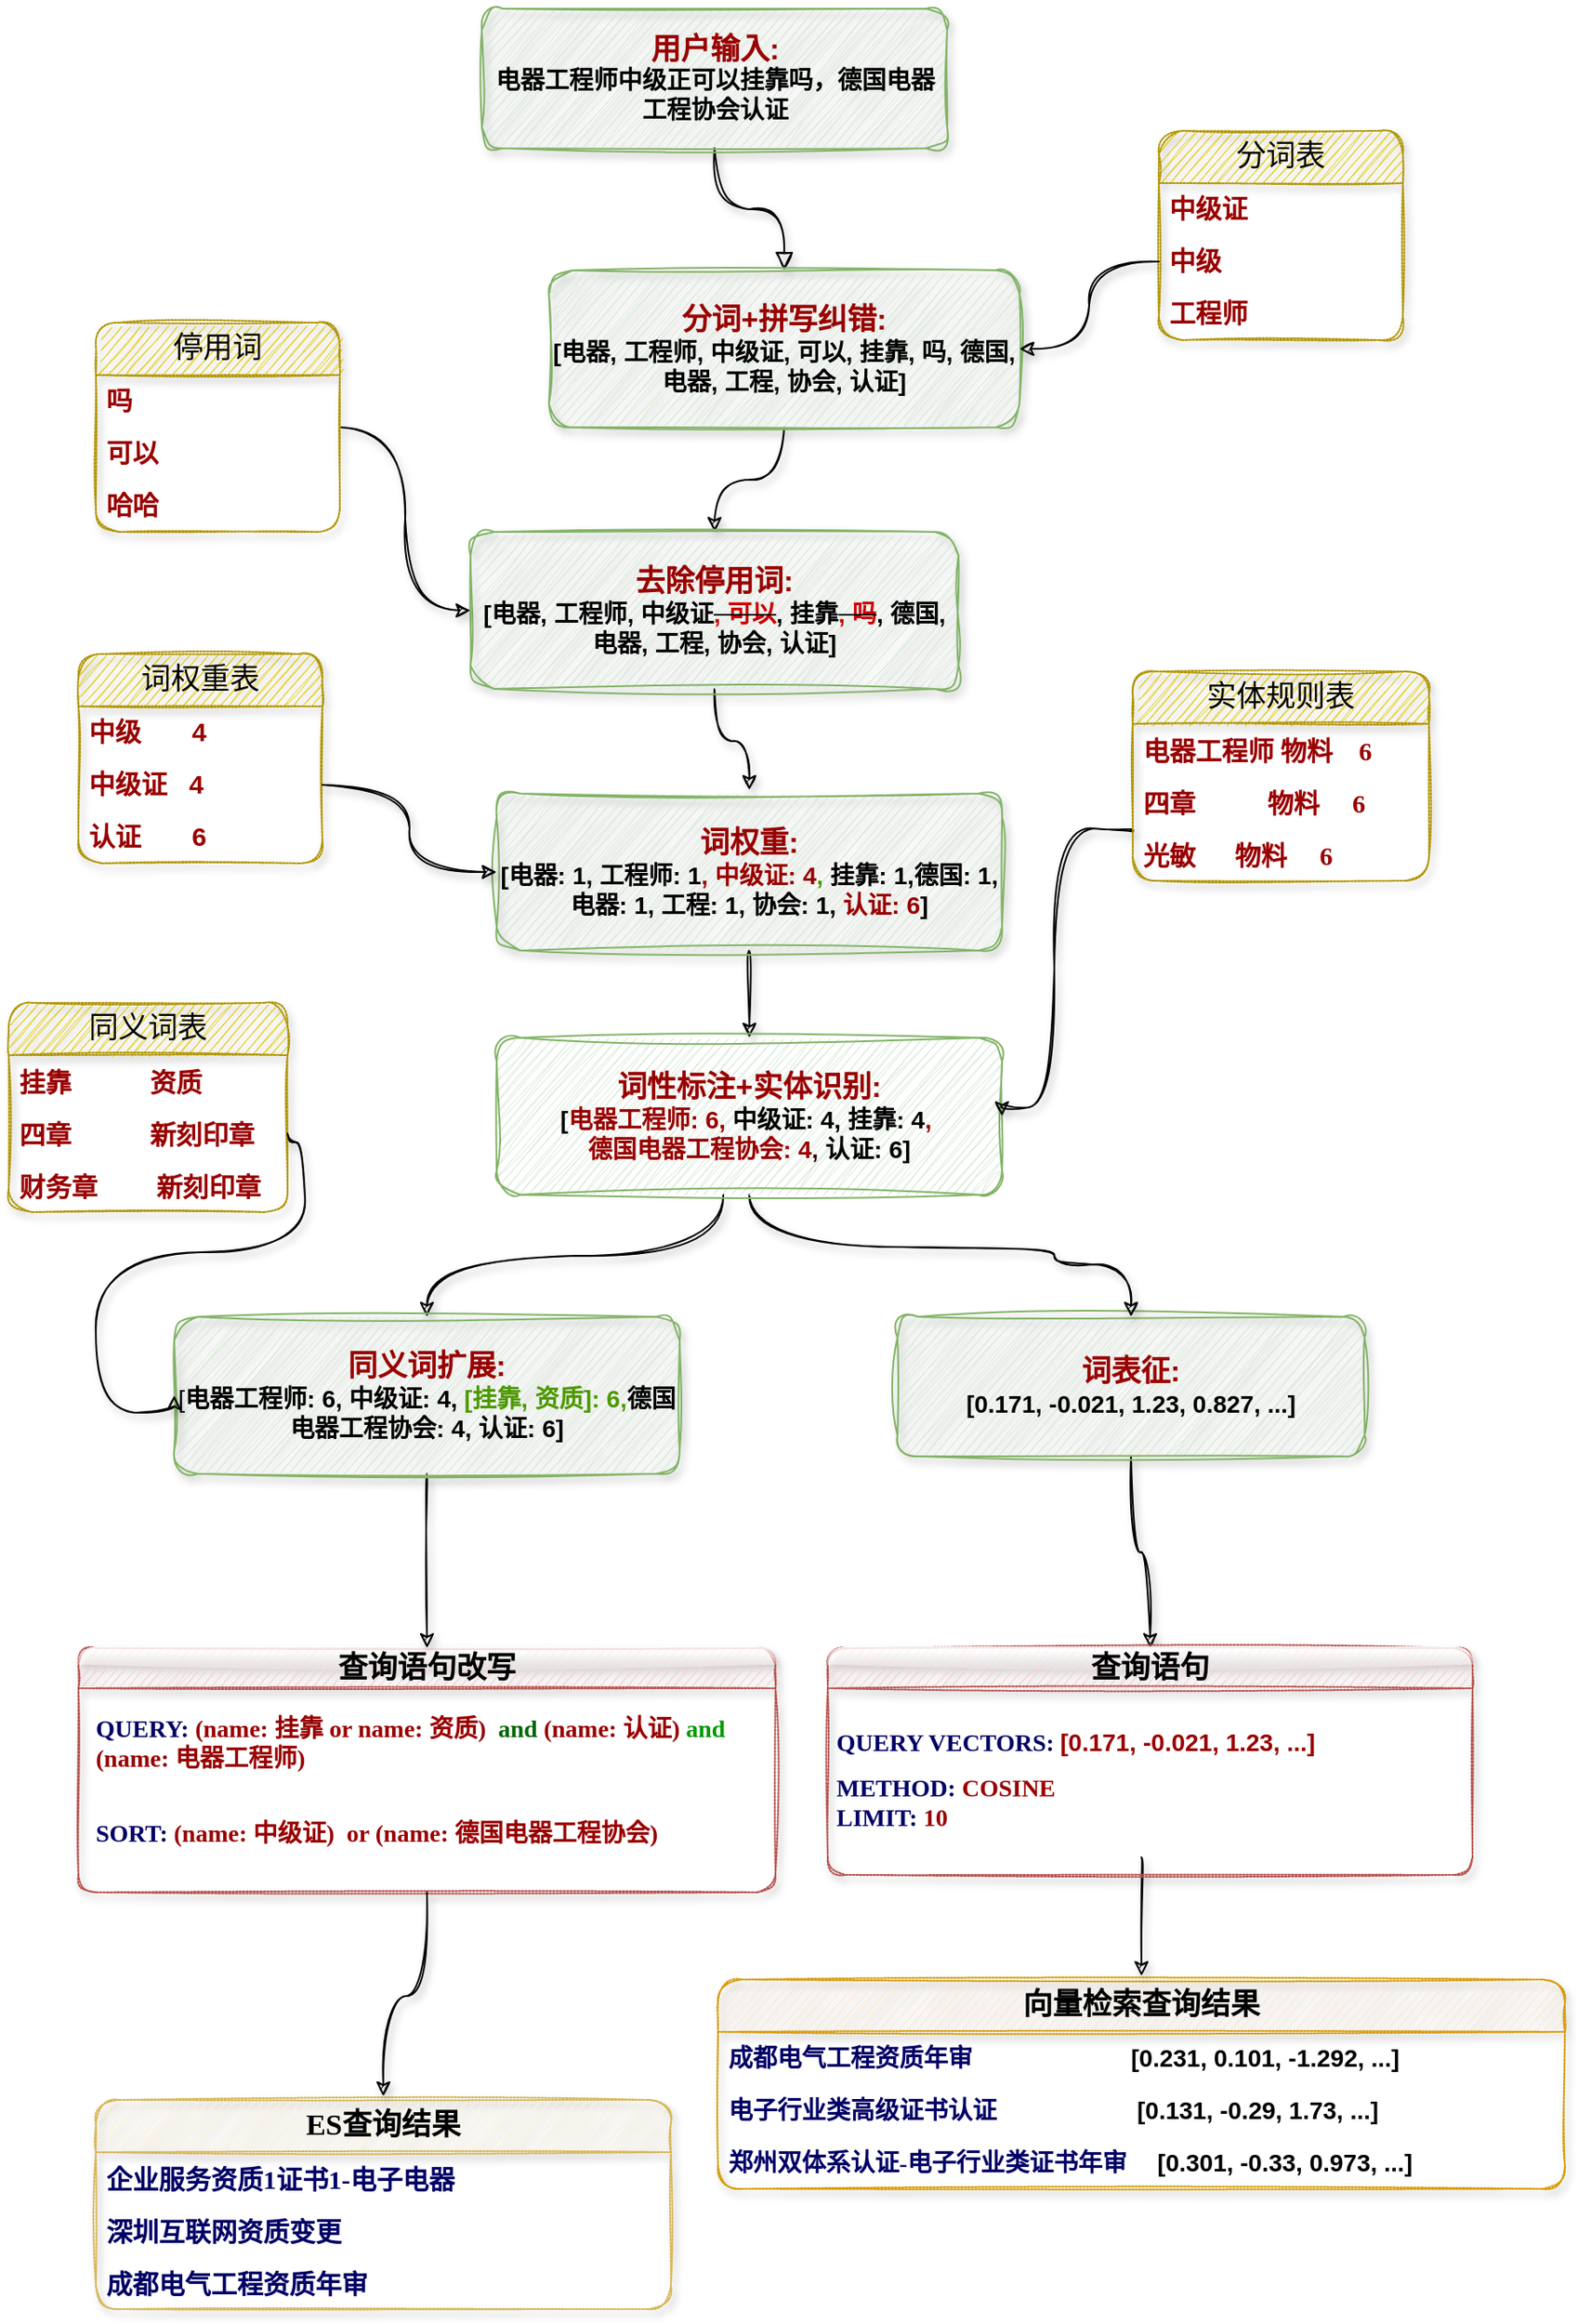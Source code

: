 <mxfile version="20.8.19" type="github">
  <diagram id="C5RBs43oDa-KdzZeNtuy" name="Page-1">
    <mxGraphModel dx="2261" dy="1933" grid="1" gridSize="10" guides="1" tooltips="1" connect="1" arrows="1" fold="1" page="1" pageScale="1" pageWidth="827" pageHeight="1169" math="0" shadow="0">
      <root>
        <mxCell id="WIyWlLk6GJQsqaUBKTNV-0" />
        <mxCell id="WIyWlLk6GJQsqaUBKTNV-1" parent="WIyWlLk6GJQsqaUBKTNV-0" />
        <mxCell id="WIyWlLk6GJQsqaUBKTNV-2" value="" style="rounded=0;html=1;jettySize=auto;orthogonalLoop=1;fontSize=11;endArrow=block;endFill=0;endSize=8;strokeWidth=1;shadow=1;labelBackgroundColor=none;edgeStyle=orthogonalEdgeStyle;sketch=1;curveFitting=1;jiggle=2;curved=1;" parent="WIyWlLk6GJQsqaUBKTNV-1" source="WIyWlLk6GJQsqaUBKTNV-3" target="WIyWlLk6GJQsqaUBKTNV-7" edge="1">
          <mxGeometry relative="1" as="geometry">
            <mxPoint x="255" y="170" as="targetPoint" />
          </mxGeometry>
        </mxCell>
        <mxCell id="WIyWlLk6GJQsqaUBKTNV-3" value="&lt;b style=&quot;font-size: 17px;&quot;&gt;&lt;font style=&quot;font-size: 17px;&quot; color=&quot;#990000&quot;&gt;用户输入:&lt;/font&gt;&lt;br&gt;&lt;/b&gt;&lt;font size=&quot;1&quot; face=&quot;Tahoma&quot;&gt;&lt;b style=&quot;font-size: 14px;&quot;&gt;电器工程师中级正可以挂靠吗，德国电器工程协会认证&lt;/b&gt;&lt;/font&gt;" style="rounded=1;whiteSpace=wrap;html=1;fontSize=12;glass=0;strokeWidth=1;shadow=1;sketch=1;curveFitting=1;jiggle=2;fillColor=#d5e8d4;strokeColor=#82b366;" parent="WIyWlLk6GJQsqaUBKTNV-1" vertex="1">
          <mxGeometry x="161.5" y="-30" width="267" height="80" as="geometry" />
        </mxCell>
        <mxCell id="9ntHC3iBTA-ZRn23DrVT-5" style="edgeStyle=orthogonalEdgeStyle;rounded=0;sketch=1;orthogonalLoop=1;jettySize=auto;html=1;exitX=0.5;exitY=1;exitDx=0;exitDy=0;shadow=1;fontSize=17;fontColor=#990000;curved=1;" edge="1" parent="WIyWlLk6GJQsqaUBKTNV-1" source="WIyWlLk6GJQsqaUBKTNV-7" target="9ntHC3iBTA-ZRn23DrVT-2">
          <mxGeometry relative="1" as="geometry" />
        </mxCell>
        <mxCell id="WIyWlLk6GJQsqaUBKTNV-7" value="&lt;b style=&quot;border-color: var(--border-color); font-size: 17px;&quot;&gt;&lt;font style=&quot;border-color: var(--border-color);&quot; color=&quot;#990000&quot;&gt;分词+拼写纠错:&lt;/font&gt;&lt;br style=&quot;border-color: var(--border-color);&quot;&gt;&lt;/b&gt;&lt;b&gt;&lt;font style=&quot;font-size: 14px;&quot;&gt;[电器, 工程师, 中级证, 可以, 挂靠, 吗, 德国, 电器, 工程, 协会, 认证]&lt;/font&gt;&lt;/b&gt;" style="rounded=1;whiteSpace=wrap;html=1;fontSize=12;glass=0;strokeWidth=1;shadow=1;sketch=1;curveFitting=1;jiggle=2;fillColor=#d5e8d4;strokeColor=#82b366;" parent="WIyWlLk6GJQsqaUBKTNV-1" vertex="1">
          <mxGeometry x="200" y="120" width="270" height="90" as="geometry" />
        </mxCell>
        <mxCell id="9ntHC3iBTA-ZRn23DrVT-17" style="edgeStyle=orthogonalEdgeStyle;rounded=0;sketch=1;orthogonalLoop=1;jettySize=auto;html=1;exitX=0.5;exitY=1;exitDx=0;exitDy=0;shadow=1;fontFamily=Tahoma;fontSize=17;fontColor=#990000;targetPerimeterSpacing=2;curved=1;" edge="1" parent="WIyWlLk6GJQsqaUBKTNV-1" source="9ntHC3iBTA-ZRn23DrVT-2" target="9ntHC3iBTA-ZRn23DrVT-4">
          <mxGeometry relative="1" as="geometry" />
        </mxCell>
        <mxCell id="9ntHC3iBTA-ZRn23DrVT-2" value="&lt;b style=&quot;border-color: var(--border-color); font-size: 17px;&quot;&gt;&lt;font style=&quot;border-color: var(--border-color);&quot; color=&quot;#990000&quot;&gt;去除停用词:&lt;br&gt;&lt;/font&gt;&lt;/b&gt;&lt;b style=&quot;font-size: 14px;&quot;&gt;[电器, 工程师, 中级证&lt;strike&gt;&lt;font style=&quot;font-size: 14px;&quot; color=&quot;#cc0000&quot;&gt;, 可以&lt;/font&gt;&lt;/strike&gt;, 挂靠&lt;strike&gt;&lt;font style=&quot;font-size: 14px;&quot; color=&quot;#cc0000&quot;&gt;, 吗&lt;/font&gt;&lt;/strike&gt;, 德国, 电器, 工程, 协会, 认证]&lt;/b&gt;" style="rounded=1;whiteSpace=wrap;html=1;fontSize=12;glass=0;strokeWidth=1;shadow=1;sketch=1;curveFitting=1;jiggle=2;fillColor=#d5e8d4;strokeColor=#82b366;" vertex="1" parent="WIyWlLk6GJQsqaUBKTNV-1">
          <mxGeometry x="155" y="270" width="280" height="90" as="geometry" />
        </mxCell>
        <mxCell id="9ntHC3iBTA-ZRn23DrVT-57" style="edgeStyle=orthogonalEdgeStyle;curved=1;rounded=0;sketch=1;orthogonalLoop=1;jettySize=auto;html=1;exitX=0.5;exitY=1;exitDx=0;exitDy=0;entryX=0.5;entryY=0;entryDx=0;entryDy=0;shadow=1;fontFamily=Tahoma;fontSize=12;fontColor=#000066;targetPerimeterSpacing=2;" edge="1" parent="WIyWlLk6GJQsqaUBKTNV-1" source="9ntHC3iBTA-ZRn23DrVT-3" target="9ntHC3iBTA-ZRn23DrVT-60">
          <mxGeometry relative="1" as="geometry">
            <mxPoint x="520" y="935" as="targetPoint" />
          </mxGeometry>
        </mxCell>
        <mxCell id="9ntHC3iBTA-ZRn23DrVT-3" value="&lt;b style=&quot;border-color: var(--border-color); font-size: 17px;&quot;&gt;&lt;font style=&quot;border-color: var(--border-color);&quot; color=&quot;#990000&quot;&gt;词表征:&lt;/font&gt;&lt;br style=&quot;border-color: var(--border-color);&quot;&gt;&lt;/b&gt;&lt;b&gt;&lt;font style=&quot;font-size: 14px;&quot;&gt;[0.171, -0.021, 1.23, 0.827, ...]&lt;/font&gt;&lt;/b&gt;" style="rounded=1;whiteSpace=wrap;html=1;fontSize=12;glass=0;strokeWidth=1;shadow=1;sketch=1;curveFitting=1;jiggle=2;fillColor=#d5e8d4;strokeColor=#82b366;" vertex="1" parent="WIyWlLk6GJQsqaUBKTNV-1">
          <mxGeometry x="400" y="720" width="268" height="80" as="geometry" />
        </mxCell>
        <mxCell id="9ntHC3iBTA-ZRn23DrVT-18" style="edgeStyle=orthogonalEdgeStyle;curved=1;rounded=0;sketch=1;orthogonalLoop=1;jettySize=auto;html=1;entryX=0.5;entryY=0;entryDx=0;entryDy=0;shadow=1;fontFamily=Tahoma;fontSize=17;fontColor=#990000;targetPerimeterSpacing=2;" edge="1" parent="WIyWlLk6GJQsqaUBKTNV-1" source="9ntHC3iBTA-ZRn23DrVT-4" target="9ntHC3iBTA-ZRn23DrVT-6">
          <mxGeometry relative="1" as="geometry" />
        </mxCell>
        <mxCell id="9ntHC3iBTA-ZRn23DrVT-4" value="&lt;b style=&quot;border-color: var(--border-color); font-size: 17px;&quot;&gt;&lt;font style=&quot;border-color: var(--border-color);&quot; color=&quot;#990000&quot;&gt;词权重:&lt;/font&gt;&lt;br style=&quot;border-color: var(--border-color);&quot;&gt;&lt;/b&gt;&lt;font style=&quot;font-size: 14px;&quot;&gt;&lt;b&gt;[电器: 1, 工程师: 1&lt;font style=&quot;font-size: 14px;&quot; color=&quot;#990000&quot;&gt;, 中级证: 4&lt;/font&gt;&lt;font style=&quot;font-size: 14px;&quot; color=&quot;#4d9900&quot;&gt;, &lt;/font&gt;挂靠: 1,德国: 1, 电器: 1, 工程: 1, 协会: 1, &lt;font style=&quot;font-size: 14px;&quot; color=&quot;#990000&quot;&gt;认证: 6&lt;/font&gt;]&lt;/b&gt;&lt;/font&gt;" style="rounded=1;whiteSpace=wrap;html=1;fontSize=12;glass=0;strokeWidth=1;shadow=1;sketch=1;curveFitting=1;jiggle=2;fillColor=#d5e8d4;strokeColor=#82b366;" vertex="1" parent="WIyWlLk6GJQsqaUBKTNV-1">
          <mxGeometry x="170" y="420" width="290" height="90" as="geometry" />
        </mxCell>
        <mxCell id="9ntHC3iBTA-ZRn23DrVT-22" style="edgeStyle=orthogonalEdgeStyle;curved=1;rounded=0;sketch=1;orthogonalLoop=1;jettySize=auto;html=1;entryX=0.5;entryY=0;entryDx=0;entryDy=0;shadow=1;fontFamily=Tahoma;fontSize=17;fontColor=#990000;targetPerimeterSpacing=2;" edge="1" parent="WIyWlLk6GJQsqaUBKTNV-1" source="9ntHC3iBTA-ZRn23DrVT-6" target="9ntHC3iBTA-ZRn23DrVT-21">
          <mxGeometry relative="1" as="geometry">
            <Array as="points">
              <mxPoint x="300" y="685" />
              <mxPoint x="130" y="685" />
            </Array>
          </mxGeometry>
        </mxCell>
        <mxCell id="9ntHC3iBTA-ZRn23DrVT-37" style="edgeStyle=orthogonalEdgeStyle;curved=1;rounded=0;sketch=1;orthogonalLoop=1;jettySize=auto;html=1;exitX=0.5;exitY=1;exitDx=0;exitDy=0;entryX=0.5;entryY=0;entryDx=0;entryDy=0;shadow=1;fontFamily=Tahoma;fontSize=12;fontColor=#000066;targetPerimeterSpacing=2;" edge="1" parent="WIyWlLk6GJQsqaUBKTNV-1" source="9ntHC3iBTA-ZRn23DrVT-6" target="9ntHC3iBTA-ZRn23DrVT-3">
          <mxGeometry relative="1" as="geometry">
            <Array as="points">
              <mxPoint x="315" y="680" />
              <mxPoint x="490" y="680" />
              <mxPoint x="490" y="690" />
              <mxPoint x="534" y="690" />
            </Array>
          </mxGeometry>
        </mxCell>
        <mxCell id="9ntHC3iBTA-ZRn23DrVT-6" value="&lt;b style=&quot;border-color: var(--border-color); font-size: 17px;&quot;&gt;&lt;font style=&quot;border-color: var(--border-color);&quot; color=&quot;#990000&quot;&gt;词性标注+实体识别:&lt;/font&gt;&lt;br style=&quot;border-color: var(--border-color);&quot;&gt;&lt;/b&gt;&lt;b style=&quot;font-size: 14px;&quot;&gt;[&lt;font color=&quot;#990000&quot; style=&quot;font-size: 14px;&quot;&gt;电器工程师: 6,&lt;/font&gt;&lt;font style=&quot;font-size: 14px;&quot; color=&quot;#009900&quot;&gt; &lt;/font&gt;中级证: 4, 挂靠: 4&lt;font color=&quot;#990000&quot;&gt;,&amp;nbsp;&lt;br&gt;&lt;font style=&quot;font-size: 14px;&quot;&gt;德国电器工程协会: 4&lt;/font&gt;&lt;/font&gt;&lt;font color=&quot;#330000&quot; style=&quot;font-size: 14px;&quot;&gt;, &lt;/font&gt;认证: 6]&lt;/b&gt;" style="rounded=1;whiteSpace=wrap;html=1;fontSize=12;glass=0;strokeWidth=1;shadow=0;sketch=1;curveFitting=1;jiggle=2;fillColor=#d5e8d4;strokeColor=#82b366;" vertex="1" parent="WIyWlLk6GJQsqaUBKTNV-1">
          <mxGeometry x="170" y="560" width="290" height="90" as="geometry" />
        </mxCell>
        <mxCell id="9ntHC3iBTA-ZRn23DrVT-7" value="词权重表" style="swimlane;fontStyle=0;childLayout=stackLayout;horizontal=1;startSize=30;horizontalStack=0;resizeParent=1;resizeParentMax=0;resizeLast=0;collapsible=1;marginBottom=0;whiteSpace=wrap;html=1;rounded=1;shadow=1;sketch=1;fontSize=17;fontColor=#000000;dashed=1;dashPattern=1 1;fillColor=#e3c800;strokeColor=#B09500;" vertex="1" parent="WIyWlLk6GJQsqaUBKTNV-1">
          <mxGeometry x="-70" y="340" width="140" height="120" as="geometry" />
        </mxCell>
        <mxCell id="9ntHC3iBTA-ZRn23DrVT-9" value="&lt;b&gt;&lt;font style=&quot;font-size: 15px;&quot;&gt;中级&amp;nbsp; &amp;nbsp; &amp;nbsp; &amp;nbsp;4&lt;/font&gt;&lt;/b&gt;" style="text;strokeColor=none;fillColor=none;align=left;verticalAlign=middle;spacingLeft=4;spacingRight=4;overflow=hidden;points=[[0,0.5],[1,0.5]];portConstraint=eastwest;rotatable=0;whiteSpace=wrap;html=1;fontSize=17;fontColor=#990000;" vertex="1" parent="9ntHC3iBTA-ZRn23DrVT-7">
          <mxGeometry y="30" width="140" height="30" as="geometry" />
        </mxCell>
        <mxCell id="9ntHC3iBTA-ZRn23DrVT-10" value="&lt;b&gt;&lt;font style=&quot;font-size: 15px;&quot;&gt;中级证&amp;nbsp; &amp;nbsp;4&lt;/font&gt;&lt;/b&gt;" style="text;strokeColor=none;fillColor=none;align=left;verticalAlign=middle;spacingLeft=4;spacingRight=4;overflow=hidden;points=[[0,0.5],[1,0.5]];portConstraint=eastwest;rotatable=0;whiteSpace=wrap;html=1;fontSize=17;fontColor=#990000;" vertex="1" parent="9ntHC3iBTA-ZRn23DrVT-7">
          <mxGeometry y="60" width="140" height="30" as="geometry" />
        </mxCell>
        <mxCell id="9ntHC3iBTA-ZRn23DrVT-8" value="&lt;b&gt;&lt;font style=&quot;font-size: 15px;&quot;&gt;认证&amp;nbsp; &amp;nbsp; &amp;nbsp; &amp;nbsp;6&lt;/font&gt;&lt;/b&gt;" style="text;strokeColor=none;fillColor=none;align=left;verticalAlign=middle;spacingLeft=4;spacingRight=4;overflow=hidden;points=[[0,0.5],[1,0.5]];portConstraint=eastwest;rotatable=0;whiteSpace=wrap;html=1;fontSize=17;fontColor=#990000;" vertex="1" parent="9ntHC3iBTA-ZRn23DrVT-7">
          <mxGeometry y="90" width="140" height="30" as="geometry" />
        </mxCell>
        <mxCell id="9ntHC3iBTA-ZRn23DrVT-16" style="edgeStyle=orthogonalEdgeStyle;rounded=0;sketch=1;orthogonalLoop=1;jettySize=auto;html=1;entryX=0;entryY=0.5;entryDx=0;entryDy=0;shadow=1;fontFamily=Tahoma;fontSize=17;fontColor=#990000;targetPerimeterSpacing=2;elbow=vertical;curved=1;" edge="1" parent="WIyWlLk6GJQsqaUBKTNV-1" source="9ntHC3iBTA-ZRn23DrVT-12" target="9ntHC3iBTA-ZRn23DrVT-2">
          <mxGeometry relative="1" as="geometry" />
        </mxCell>
        <mxCell id="9ntHC3iBTA-ZRn23DrVT-12" value="停用词" style="swimlane;fontStyle=0;childLayout=stackLayout;horizontal=1;startSize=30;horizontalStack=0;resizeParent=1;resizeParentMax=0;resizeLast=0;collapsible=1;marginBottom=0;whiteSpace=wrap;html=1;rounded=1;shadow=1;dashed=1;dashPattern=1 1;sketch=1;fontFamily=Tahoma;fontSize=17;fontColor=#000000;fillColor=#e3c800;strokeColor=#B09500;" vertex="1" parent="WIyWlLk6GJQsqaUBKTNV-1">
          <mxGeometry x="-60" y="150" width="140" height="120" as="geometry" />
        </mxCell>
        <mxCell id="9ntHC3iBTA-ZRn23DrVT-14" value="&lt;b&gt;&lt;font style=&quot;font-size: 15px;&quot;&gt;吗&lt;/font&gt;&lt;/b&gt;" style="text;strokeColor=none;fillColor=none;align=left;verticalAlign=middle;spacingLeft=4;spacingRight=4;overflow=hidden;points=[[0,0.5],[1,0.5]];portConstraint=eastwest;rotatable=0;whiteSpace=wrap;html=1;fontSize=17;fontFamily=Tahoma;fontColor=#990000;" vertex="1" parent="9ntHC3iBTA-ZRn23DrVT-12">
          <mxGeometry y="30" width="140" height="30" as="geometry" />
        </mxCell>
        <mxCell id="9ntHC3iBTA-ZRn23DrVT-13" value="&lt;b&gt;&lt;font style=&quot;font-size: 15px;&quot;&gt;可以&lt;/font&gt;&lt;/b&gt;" style="text;strokeColor=none;fillColor=none;align=left;verticalAlign=middle;spacingLeft=4;spacingRight=4;overflow=hidden;points=[[0,0.5],[1,0.5]];portConstraint=eastwest;rotatable=0;whiteSpace=wrap;html=1;fontSize=17;fontFamily=Tahoma;fontColor=#990000;" vertex="1" parent="9ntHC3iBTA-ZRn23DrVT-12">
          <mxGeometry y="60" width="140" height="30" as="geometry" />
        </mxCell>
        <mxCell id="9ntHC3iBTA-ZRn23DrVT-15" value="&lt;b&gt;&lt;font style=&quot;font-size: 15px;&quot;&gt;哈哈&lt;/font&gt;&lt;/b&gt;" style="text;strokeColor=none;fillColor=none;align=left;verticalAlign=middle;spacingLeft=4;spacingRight=4;overflow=hidden;points=[[0,0.5],[1,0.5]];portConstraint=eastwest;rotatable=0;whiteSpace=wrap;html=1;fontSize=17;fontFamily=Tahoma;fontColor=#990000;" vertex="1" parent="9ntHC3iBTA-ZRn23DrVT-12">
          <mxGeometry y="90" width="140" height="30" as="geometry" />
        </mxCell>
        <mxCell id="9ntHC3iBTA-ZRn23DrVT-19" value="查询语句改写" style="swimlane;whiteSpace=wrap;html=1;rounded=1;shadow=1;dashed=1;dashPattern=1 1;sketch=1;fontFamily=Tahoma;fontSize=17;fillColor=#f8cecc;strokeColor=#b85450;glass=1;" vertex="1" parent="WIyWlLk6GJQsqaUBKTNV-1">
          <mxGeometry x="-70" y="910" width="400" height="140" as="geometry" />
        </mxCell>
        <mxCell id="9ntHC3iBTA-ZRn23DrVT-20" value="&lt;h1 style=&quot;font-size: 14px;&quot;&gt;&lt;font style=&quot;font-size: 14px;&quot;&gt;&lt;font style=&quot;background-color: initial; font-size: 14px;&quot; color=&quot;#000066&quot;&gt;QUERY: &lt;/font&gt;&lt;span style=&quot;background-color: initial;&quot;&gt;(name: 挂靠 or name: 资质)&amp;nbsp;&amp;nbsp;&lt;/span&gt;&lt;font style=&quot;background-color: initial; border-color: var(--border-color); font-size: 14px;&quot; color=&quot;#006600&quot;&gt;and&amp;nbsp;&lt;/font&gt;&lt;span style=&quot;background-color: initial;&quot;&gt;(name: 认证) &lt;/span&gt;&lt;font style=&quot;background-color: initial; font-size: 14px;&quot; color=&quot;#009900&quot;&gt;and &lt;/font&gt;&lt;span style=&quot;background-color: initial;&quot;&gt;(name: 电器工程师)&lt;/span&gt;&lt;br&gt;&lt;/font&gt;&lt;/h1&gt;&lt;div style=&quot;font-size: 14px;&quot;&gt;&lt;span style=&quot;background-color: initial;&quot;&gt;&lt;font style=&quot;font-size: 14px;&quot;&gt;&lt;br&gt;&lt;/font&gt;&lt;/span&gt;&lt;/div&gt;&lt;div style=&quot;font-size: 14px;&quot;&gt;&lt;font style=&quot;font-size: 14px;&quot;&gt;&lt;b style=&quot;&quot;&gt;&lt;font style=&quot;font-size: 14px;&quot; color=&quot;#000066&quot;&gt;SORT: &lt;/font&gt;(name: 中级证)&amp;nbsp; or (name: 德国电器工程协会)&lt;/b&gt;&lt;/font&gt;&lt;/div&gt;" style="text;html=1;strokeColor=none;fillColor=none;spacing=5;spacingTop=-20;whiteSpace=wrap;overflow=hidden;rounded=0;fontSize=17;fontFamily=Tahoma;fontColor=#990000;" vertex="1" parent="9ntHC3iBTA-ZRn23DrVT-19">
          <mxGeometry x="5" y="40" width="390" height="100" as="geometry" />
        </mxCell>
        <mxCell id="9ntHC3iBTA-ZRn23DrVT-33" style="edgeStyle=orthogonalEdgeStyle;curved=1;rounded=0;sketch=1;orthogonalLoop=1;jettySize=auto;html=1;exitX=0.5;exitY=1;exitDx=0;exitDy=0;entryX=0.5;entryY=0;entryDx=0;entryDy=0;shadow=1;fontFamily=Tahoma;fontSize=12;fontColor=#000066;targetPerimeterSpacing=2;" edge="1" parent="WIyWlLk6GJQsqaUBKTNV-1" source="9ntHC3iBTA-ZRn23DrVT-21" target="9ntHC3iBTA-ZRn23DrVT-19">
          <mxGeometry relative="1" as="geometry" />
        </mxCell>
        <mxCell id="9ntHC3iBTA-ZRn23DrVT-21" value="&lt;b style=&quot;border-color: var(--border-color); font-size: 17px;&quot;&gt;&lt;font style=&quot;border-color: var(--border-color);&quot; color=&quot;#990000&quot;&gt;同义词扩展:&lt;/font&gt;&lt;br style=&quot;border-color: var(--border-color);&quot;&gt;&lt;/b&gt;&lt;font style=&quot;font-size: 14px;&quot;&gt;[&lt;b&gt;电器工程师: 6, 中级证: 4, &lt;font style=&quot;font-size: 14px;&quot; color=&quot;#4d9900&quot;&gt;[挂靠, 资质]: 6,&lt;/font&gt;德国电器工程协会: 4, 认证: 6]&lt;/b&gt;&lt;/font&gt;" style="rounded=1;whiteSpace=wrap;html=1;fontSize=12;glass=0;strokeWidth=1;shadow=1;sketch=1;curveFitting=1;jiggle=2;fillColor=#d5e8d4;strokeColor=#82b366;" vertex="1" parent="WIyWlLk6GJQsqaUBKTNV-1">
          <mxGeometry x="-15" y="720" width="290" height="90" as="geometry" />
        </mxCell>
        <mxCell id="9ntHC3iBTA-ZRn23DrVT-23" value="分词表" style="swimlane;fontStyle=0;childLayout=stackLayout;horizontal=1;startSize=30;horizontalStack=0;resizeParent=1;resizeParentMax=0;resizeLast=0;collapsible=1;marginBottom=0;whiteSpace=wrap;html=1;rounded=1;shadow=1;dashed=1;dashPattern=1 1;sketch=1;fontFamily=Tahoma;fontSize=17;fontColor=#000000;fillColor=#e3c800;strokeColor=#B09500;" vertex="1" parent="WIyWlLk6GJQsqaUBKTNV-1">
          <mxGeometry x="550" y="40" width="140" height="120" as="geometry">
            <mxRectangle x="540" y="60" width="90" height="30" as="alternateBounds" />
          </mxGeometry>
        </mxCell>
        <mxCell id="9ntHC3iBTA-ZRn23DrVT-24" value="&lt;font size=&quot;1&quot; color=&quot;#990000&quot;&gt;&lt;b style=&quot;font-size: 15px;&quot;&gt;中级证&lt;/b&gt;&lt;/font&gt;" style="text;strokeColor=none;fillColor=none;align=left;verticalAlign=middle;spacingLeft=4;spacingRight=4;overflow=hidden;points=[[0,0.5],[1,0.5]];portConstraint=eastwest;rotatable=0;whiteSpace=wrap;html=1;fontSize=17;fontFamily=Tahoma;fontColor=#4D9900;" vertex="1" parent="9ntHC3iBTA-ZRn23DrVT-23">
          <mxGeometry y="30" width="140" height="30" as="geometry" />
        </mxCell>
        <mxCell id="9ntHC3iBTA-ZRn23DrVT-25" value="&lt;font size=&quot;1&quot; color=&quot;#990000&quot;&gt;&lt;b style=&quot;font-size: 15px;&quot;&gt;中级&lt;/b&gt;&lt;/font&gt;" style="text;strokeColor=none;fillColor=none;align=left;verticalAlign=middle;spacingLeft=4;spacingRight=4;overflow=hidden;points=[[0,0.5],[1,0.5]];portConstraint=eastwest;rotatable=0;whiteSpace=wrap;html=1;fontSize=17;fontFamily=Tahoma;fontColor=#4D9900;" vertex="1" parent="9ntHC3iBTA-ZRn23DrVT-23">
          <mxGeometry y="60" width="140" height="30" as="geometry" />
        </mxCell>
        <mxCell id="9ntHC3iBTA-ZRn23DrVT-26" value="&lt;font size=&quot;1&quot; color=&quot;#990000&quot;&gt;&lt;b style=&quot;font-size: 15px;&quot;&gt;工程师&lt;/b&gt;&lt;/font&gt;" style="text;strokeColor=none;fillColor=none;align=left;verticalAlign=middle;spacingLeft=4;spacingRight=4;overflow=hidden;points=[[0,0.5],[1,0.5]];portConstraint=eastwest;rotatable=0;whiteSpace=wrap;html=1;fontSize=17;fontFamily=Tahoma;fontColor=#4D9900;" vertex="1" parent="9ntHC3iBTA-ZRn23DrVT-23">
          <mxGeometry y="90" width="140" height="30" as="geometry" />
        </mxCell>
        <mxCell id="9ntHC3iBTA-ZRn23DrVT-27" style="edgeStyle=orthogonalEdgeStyle;curved=1;rounded=0;sketch=1;orthogonalLoop=1;jettySize=auto;html=1;exitX=0;exitY=0.5;exitDx=0;exitDy=0;entryX=1;entryY=0.5;entryDx=0;entryDy=0;shadow=1;fontFamily=Tahoma;fontSize=17;fontColor=#4D9900;targetPerimeterSpacing=2;" edge="1" parent="WIyWlLk6GJQsqaUBKTNV-1" source="9ntHC3iBTA-ZRn23DrVT-25" target="WIyWlLk6GJQsqaUBKTNV-7">
          <mxGeometry relative="1" as="geometry" />
        </mxCell>
        <mxCell id="9ntHC3iBTA-ZRn23DrVT-64" style="edgeStyle=orthogonalEdgeStyle;curved=1;rounded=0;sketch=1;orthogonalLoop=1;jettySize=auto;html=1;entryX=1;entryY=0.5;entryDx=0;entryDy=0;shadow=1;fontFamily=Tahoma;fontSize=15;fontColor=#990000;targetPerimeterSpacing=2;exitX=0;exitY=0.067;exitDx=0;exitDy=0;exitPerimeter=0;" edge="1" parent="WIyWlLk6GJQsqaUBKTNV-1" source="9ntHC3iBTA-ZRn23DrVT-31" target="9ntHC3iBTA-ZRn23DrVT-6">
          <mxGeometry relative="1" as="geometry">
            <Array as="points">
              <mxPoint x="535" y="440" />
              <mxPoint x="490" y="440" />
              <mxPoint x="490" y="600" />
              <mxPoint x="460" y="600" />
            </Array>
          </mxGeometry>
        </mxCell>
        <mxCell id="9ntHC3iBTA-ZRn23DrVT-28" value="&lt;font style=&quot;font-size: 17px;&quot;&gt;实体规则表&lt;/font&gt;" style="swimlane;fontStyle=0;childLayout=stackLayout;horizontal=1;startSize=30;horizontalStack=0;resizeParent=1;resizeParentMax=0;resizeLast=0;collapsible=1;marginBottom=0;whiteSpace=wrap;html=1;rounded=1;shadow=1;dashed=1;dashPattern=1 1;sketch=1;fontFamily=Tahoma;fontSize=12;fontColor=#000000;fillColor=#e3c800;strokeColor=#B09500;" vertex="1" parent="WIyWlLk6GJQsqaUBKTNV-1">
          <mxGeometry x="535" y="350" width="170" height="120" as="geometry" />
        </mxCell>
        <mxCell id="9ntHC3iBTA-ZRn23DrVT-29" value="&lt;font color=&quot;#990000&quot; style=&quot;font-size: 15px;&quot;&gt;&lt;b&gt;电器工程师 物料&amp;nbsp; &amp;nbsp; 6&lt;/b&gt;&lt;/font&gt;" style="text;strokeColor=none;fillColor=none;align=left;verticalAlign=middle;spacingLeft=4;spacingRight=4;overflow=hidden;points=[[0,0.5],[1,0.5]];portConstraint=eastwest;rotatable=0;whiteSpace=wrap;html=1;fontSize=12;fontFamily=Tahoma;fontColor=#006600;" vertex="1" parent="9ntHC3iBTA-ZRn23DrVT-28">
          <mxGeometry y="30" width="170" height="30" as="geometry" />
        </mxCell>
        <mxCell id="9ntHC3iBTA-ZRn23DrVT-30" value="&lt;font color=&quot;#990000&quot; style=&quot;font-size: 15px;&quot;&gt;&lt;b&gt;四章&lt;span style=&quot;white-space: pre;&quot;&gt;	&lt;/span&gt;&amp;nbsp; &amp;nbsp; &amp;nbsp; &amp;nbsp; &amp;nbsp; 物料&amp;nbsp; &amp;nbsp; &amp;nbsp;6&lt;/b&gt;&lt;/font&gt;" style="text;strokeColor=none;fillColor=none;align=left;verticalAlign=middle;spacingLeft=4;spacingRight=4;overflow=hidden;points=[[0,0.5],[1,0.5]];portConstraint=eastwest;rotatable=0;whiteSpace=wrap;html=1;fontSize=12;fontFamily=Tahoma;fontColor=#006600;" vertex="1" parent="9ntHC3iBTA-ZRn23DrVT-28">
          <mxGeometry y="60" width="170" height="30" as="geometry" />
        </mxCell>
        <mxCell id="9ntHC3iBTA-ZRn23DrVT-31" value="&lt;font color=&quot;#990000&quot; style=&quot;font-size: 15px;&quot;&gt;&lt;b&gt;光敏&amp;nbsp; &amp;nbsp;&lt;span style=&quot;white-space: pre;&quot;&gt;	&lt;/span&gt;&amp;nbsp; 物料&amp;nbsp; &amp;nbsp; &amp;nbsp;6&lt;/b&gt;&lt;/font&gt;" style="text;strokeColor=none;fillColor=none;align=left;verticalAlign=middle;spacingLeft=4;spacingRight=4;overflow=hidden;points=[[0,0.5],[1,0.5]];portConstraint=eastwest;rotatable=0;whiteSpace=wrap;html=1;fontSize=12;fontFamily=Tahoma;fontColor=#006600;" vertex="1" parent="9ntHC3iBTA-ZRn23DrVT-28">
          <mxGeometry y="90" width="170" height="30" as="geometry" />
        </mxCell>
        <mxCell id="9ntHC3iBTA-ZRn23DrVT-34" style="edgeStyle=orthogonalEdgeStyle;curved=1;rounded=0;sketch=1;orthogonalLoop=1;jettySize=auto;html=1;exitX=1;exitY=0.5;exitDx=0;exitDy=0;entryX=0;entryY=0.5;entryDx=0;entryDy=0;shadow=1;fontFamily=Tahoma;fontSize=12;fontColor=#000066;targetPerimeterSpacing=2;" edge="1" parent="WIyWlLk6GJQsqaUBKTNV-1" source="9ntHC3iBTA-ZRn23DrVT-10" target="9ntHC3iBTA-ZRn23DrVT-4">
          <mxGeometry relative="1" as="geometry" />
        </mxCell>
        <mxCell id="9ntHC3iBTA-ZRn23DrVT-42" value="&lt;font style=&quot;font-size: 17px;&quot;&gt;ES查询结果&lt;/font&gt;" style="swimlane;fontStyle=1;childLayout=stackLayout;horizontal=1;startSize=30;horizontalStack=0;resizeParent=1;resizeParentMax=0;resizeLast=0;collapsible=1;marginBottom=0;whiteSpace=wrap;html=1;rounded=1;shadow=1;dashed=1;dashPattern=1 1;sketch=1;fontFamily=Tahoma;fontSize=12;fillColor=#fff2cc;strokeColor=#d6b656;" vertex="1" parent="WIyWlLk6GJQsqaUBKTNV-1">
          <mxGeometry x="-60" y="1169" width="330" height="120" as="geometry" />
        </mxCell>
        <mxCell id="9ntHC3iBTA-ZRn23DrVT-43" value="&lt;font style=&quot;font-size: 15px;&quot;&gt;企业服务资质1证书1-电子电器&lt;/font&gt;" style="text;strokeColor=none;fillColor=none;align=left;verticalAlign=middle;spacingLeft=4;spacingRight=4;overflow=hidden;points=[[0,0.5],[1,0.5]];portConstraint=eastwest;rotatable=0;whiteSpace=wrap;html=1;fontSize=12;fontFamily=Tahoma;fontColor=#000066;fontStyle=1" vertex="1" parent="9ntHC3iBTA-ZRn23DrVT-42">
          <mxGeometry y="30" width="330" height="30" as="geometry" />
        </mxCell>
        <mxCell id="9ntHC3iBTA-ZRn23DrVT-44" value="&lt;font style=&quot;font-size: 15px;&quot;&gt;深圳互联网资质变更&lt;/font&gt;" style="text;strokeColor=none;fillColor=none;align=left;verticalAlign=middle;spacingLeft=4;spacingRight=4;overflow=hidden;points=[[0,0.5],[1,0.5]];portConstraint=eastwest;rotatable=0;whiteSpace=wrap;html=1;fontSize=12;fontFamily=Tahoma;fontColor=#000066;fontStyle=1" vertex="1" parent="9ntHC3iBTA-ZRn23DrVT-42">
          <mxGeometry y="60" width="330" height="30" as="geometry" />
        </mxCell>
        <mxCell id="9ntHC3iBTA-ZRn23DrVT-45" value="&lt;font style=&quot;font-size: 15px;&quot;&gt;成都电气工程资质年审&lt;/font&gt;" style="text;strokeColor=none;fillColor=none;align=left;verticalAlign=middle;spacingLeft=4;spacingRight=4;overflow=hidden;points=[[0,0.5],[1,0.5]];portConstraint=eastwest;rotatable=0;whiteSpace=wrap;html=1;fontSize=12;fontFamily=Tahoma;fontColor=#000066;fontStyle=1" vertex="1" parent="9ntHC3iBTA-ZRn23DrVT-42">
          <mxGeometry y="90" width="330" height="30" as="geometry" />
        </mxCell>
        <mxCell id="9ntHC3iBTA-ZRn23DrVT-46" value="&lt;font style=&quot;font-size: 17px;&quot;&gt;同义词表&lt;/font&gt;" style="swimlane;fontStyle=0;childLayout=stackLayout;horizontal=1;startSize=30;horizontalStack=0;resizeParent=1;resizeParentMax=0;resizeLast=0;collapsible=1;marginBottom=0;whiteSpace=wrap;html=1;rounded=1;shadow=1;dashed=1;dashPattern=1 1;sketch=1;fontFamily=Tahoma;fontSize=12;fontColor=#000000;fillColor=#e3c800;strokeColor=#B09500;" vertex="1" parent="WIyWlLk6GJQsqaUBKTNV-1">
          <mxGeometry x="-110" y="540" width="160" height="120" as="geometry" />
        </mxCell>
        <mxCell id="9ntHC3iBTA-ZRn23DrVT-47" value="&lt;font color=&quot;#990000&quot; style=&quot;font-size: 15px;&quot;&gt;&lt;b&gt;挂靠&amp;nbsp; &amp;nbsp; &amp;nbsp; &amp;nbsp; &amp;nbsp; &amp;nbsp; 资质&lt;/b&gt;&lt;/font&gt;" style="text;strokeColor=none;fillColor=none;align=left;verticalAlign=middle;spacingLeft=4;spacingRight=4;overflow=hidden;points=[[0,0.5],[1,0.5]];portConstraint=eastwest;rotatable=0;whiteSpace=wrap;html=1;fontSize=12;fontFamily=Tahoma;fontColor=#000066;" vertex="1" parent="9ntHC3iBTA-ZRn23DrVT-46">
          <mxGeometry y="30" width="160" height="30" as="geometry" />
        </mxCell>
        <mxCell id="9ntHC3iBTA-ZRn23DrVT-48" value="&lt;font color=&quot;#990000&quot; style=&quot;font-size: 15px;&quot;&gt;&lt;b&gt;四章&lt;span style=&quot;white-space: pre;&quot;&gt;	&lt;/span&gt;&amp;nbsp; &amp;nbsp; &amp;nbsp; &amp;nbsp; &amp;nbsp; &amp;nbsp;新刻印章&lt;/b&gt;&lt;/font&gt;" style="text;strokeColor=none;fillColor=none;align=left;verticalAlign=middle;spacingLeft=4;spacingRight=4;overflow=hidden;points=[[0,0.5],[1,0.5]];portConstraint=eastwest;rotatable=0;whiteSpace=wrap;html=1;fontSize=12;fontFamily=Tahoma;fontColor=#000066;" vertex="1" parent="9ntHC3iBTA-ZRn23DrVT-46">
          <mxGeometry y="60" width="160" height="30" as="geometry" />
        </mxCell>
        <mxCell id="9ntHC3iBTA-ZRn23DrVT-49" value="&lt;font color=&quot;#990000&quot; style=&quot;font-size: 15px;&quot;&gt;&lt;b&gt;财务章&amp;nbsp; &amp;nbsp; &amp;nbsp; &amp;nbsp; &amp;nbsp;新刻印章&lt;/b&gt;&lt;/font&gt;" style="text;strokeColor=none;fillColor=none;align=left;verticalAlign=middle;spacingLeft=4;spacingRight=4;overflow=hidden;points=[[0,0.5],[1,0.5]];portConstraint=eastwest;rotatable=0;whiteSpace=wrap;html=1;fontSize=12;fontFamily=Tahoma;fontColor=#000066;" vertex="1" parent="9ntHC3iBTA-ZRn23DrVT-46">
          <mxGeometry y="90" width="160" height="30" as="geometry" />
        </mxCell>
        <mxCell id="9ntHC3iBTA-ZRn23DrVT-51" style="edgeStyle=orthogonalEdgeStyle;curved=1;rounded=0;sketch=1;orthogonalLoop=1;jettySize=auto;html=1;exitX=0.5;exitY=1;exitDx=0;exitDy=0;shadow=1;fontFamily=Tahoma;fontSize=12;fontColor=#000066;targetPerimeterSpacing=2;" edge="1" parent="WIyWlLk6GJQsqaUBKTNV-1" source="9ntHC3iBTA-ZRn23DrVT-20" target="9ntHC3iBTA-ZRn23DrVT-42">
          <mxGeometry relative="1" as="geometry" />
        </mxCell>
        <mxCell id="9ntHC3iBTA-ZRn23DrVT-52" value="&lt;font style=&quot;font-size: 17px;&quot;&gt;向量检索查询结果&lt;/font&gt;" style="swimlane;fontStyle=1;childLayout=stackLayout;horizontal=1;startSize=30;horizontalStack=0;resizeParent=1;resizeParentMax=0;resizeLast=0;collapsible=1;marginBottom=0;whiteSpace=wrap;html=1;rounded=1;shadow=1;dashed=1;dashPattern=1 1;sketch=1;fontFamily=Tahoma;fontSize=12;fillColor=#ffe6cc;strokeColor=#d79b00;" vertex="1" parent="WIyWlLk6GJQsqaUBKTNV-1">
          <mxGeometry x="297" y="1100" width="486" height="120" as="geometry" />
        </mxCell>
        <mxCell id="9ntHC3iBTA-ZRn23DrVT-53" value="&lt;font style=&quot;font-size: 14px;&quot;&gt;成都电气工程资质年审&amp;nbsp; &amp;nbsp; &amp;nbsp; &amp;nbsp; &amp;nbsp; &amp;nbsp; &amp;nbsp; &amp;nbsp; &amp;nbsp; &amp;nbsp; &amp;nbsp; &amp;nbsp; &amp;nbsp;&amp;nbsp;&lt;span style=&quot;background-color: initial; border-color: var(--border-color); color: rgb(0, 0, 0); font-family: Helvetica; text-align: center;&quot;&gt;[0.231, 0.101, -1.292, ...]&lt;/span&gt;&lt;/font&gt;" style="text;strokeColor=none;fillColor=none;align=left;verticalAlign=middle;spacingLeft=4;spacingRight=4;overflow=hidden;points=[[0,0.5],[1,0.5]];portConstraint=eastwest;rotatable=0;whiteSpace=wrap;html=1;fontSize=12;fontFamily=Tahoma;fontColor=#000066;fontStyle=1" vertex="1" parent="9ntHC3iBTA-ZRn23DrVT-52">
          <mxGeometry y="30" width="486" height="30" as="geometry" />
        </mxCell>
        <mxCell id="9ntHC3iBTA-ZRn23DrVT-54" value="&lt;font style=&quot;font-size: 14px;&quot;&gt;电子行业类高级证书认证&amp;nbsp; &amp;nbsp; &amp;nbsp; &amp;nbsp; &amp;nbsp; &amp;nbsp; &amp;nbsp; &amp;nbsp; &amp;nbsp; &amp;nbsp; &amp;nbsp; &amp;nbsp;&lt;span style=&quot;background-color: initial; border-color: var(--border-color); color: rgb(0, 0, 0); font-family: Helvetica; text-align: center;&quot;&gt;[0.131, -0.29, 1.73, ...]&lt;/span&gt;&lt;/font&gt;" style="text;strokeColor=none;fillColor=none;align=left;verticalAlign=middle;spacingLeft=4;spacingRight=4;overflow=hidden;points=[[0,0.5],[1,0.5]];portConstraint=eastwest;rotatable=0;whiteSpace=wrap;html=1;fontSize=12;fontFamily=Tahoma;fontColor=#000066;fontStyle=1" vertex="1" parent="9ntHC3iBTA-ZRn23DrVT-52">
          <mxGeometry y="60" width="486" height="30" as="geometry" />
        </mxCell>
        <mxCell id="9ntHC3iBTA-ZRn23DrVT-55" value="&lt;font style=&quot;font-size: 14px;&quot;&gt;郑州双体系认证-电子行业类证书年审&amp;nbsp; &amp;nbsp; &amp;nbsp;&lt;span style=&quot;border-color: var(--border-color); background-color: initial; color: rgb(0, 0, 0); font-family: Helvetica; text-align: center;&quot;&gt;[0.301, -0.33, 0.973, ...]&lt;/span&gt;&lt;/font&gt;" style="text;strokeColor=none;fillColor=none;align=left;verticalAlign=middle;spacingLeft=4;spacingRight=4;overflow=hidden;points=[[0,0.5],[1,0.5]];portConstraint=eastwest;rotatable=0;whiteSpace=wrap;html=1;fontSize=12;fontFamily=Tahoma;fontColor=#000066;fontStyle=1" vertex="1" parent="9ntHC3iBTA-ZRn23DrVT-52">
          <mxGeometry y="90" width="486" height="30" as="geometry" />
        </mxCell>
        <mxCell id="9ntHC3iBTA-ZRn23DrVT-58" style="edgeStyle=orthogonalEdgeStyle;curved=1;rounded=0;sketch=1;orthogonalLoop=1;jettySize=auto;html=1;shadow=1;fontFamily=Tahoma;fontSize=12;fontColor=#000066;targetPerimeterSpacing=2;" edge="1" parent="WIyWlLk6GJQsqaUBKTNV-1" source="9ntHC3iBTA-ZRn23DrVT-61" target="9ntHC3iBTA-ZRn23DrVT-52">
          <mxGeometry relative="1" as="geometry">
            <mxPoint x="520" y="1030" as="sourcePoint" />
          </mxGeometry>
        </mxCell>
        <mxCell id="9ntHC3iBTA-ZRn23DrVT-60" value="查询语句" style="swimlane;whiteSpace=wrap;html=1;rounded=1;shadow=1;dashed=1;dashPattern=1 1;sketch=1;fontFamily=Tahoma;fontSize=17;fillColor=#f8cecc;strokeColor=#b85450;glass=1;" vertex="1" parent="WIyWlLk6GJQsqaUBKTNV-1">
          <mxGeometry x="360" y="910" width="370" height="130" as="geometry" />
        </mxCell>
        <mxCell id="9ntHC3iBTA-ZRn23DrVT-61" value="&lt;h1 style=&quot;font-size: 14px;&quot;&gt;&lt;font style=&quot;background-color: initial;&quot; color=&quot;#000066&quot;&gt;&lt;br&gt;&lt;/font&gt;&lt;/h1&gt;&lt;h1 style=&quot;font-size: 14px;&quot;&gt;&lt;font style=&quot;background-color: initial;&quot; color=&quot;#000066&quot;&gt;QUERY VECTORS:&amp;nbsp;&lt;/font&gt;&lt;b style=&quot;background-color: initial; border-color: var(--border-color); font-family: Helvetica; text-align: center;&quot;&gt;[0.171, -0.021, 1.23, ...]&lt;/b&gt;&lt;br&gt;&lt;/h1&gt;&lt;div style=&quot;font-size: 14px;&quot;&gt;&lt;font style=&quot;font-size: 14px;&quot;&gt;&lt;b&gt;&lt;font style=&quot;font-size: 14px;&quot; color=&quot;#000066&quot;&gt;METHOD: &lt;/font&gt;&lt;font style=&quot;font-size: 14px;&quot;&gt;COSINE&lt;/font&gt;&lt;/b&gt;&lt;/font&gt;&lt;/div&gt;&lt;div style=&quot;font-size: 14px;&quot;&gt;&lt;font style=&quot;font-size: 14px;&quot;&gt;&lt;b style=&quot;&quot;&gt;&lt;font color=&quot;#000066&quot;&gt;LIMIT: &lt;/font&gt;10&lt;/b&gt;&lt;/font&gt;&lt;/div&gt;" style="text;html=1;strokeColor=none;fillColor=none;spacing=5;spacingTop=-20;whiteSpace=wrap;overflow=hidden;rounded=0;fontSize=17;fontFamily=Tahoma;fontColor=#990000;" vertex="1" parent="9ntHC3iBTA-ZRn23DrVT-60">
          <mxGeometry y="20" width="360" height="100" as="geometry" />
        </mxCell>
        <mxCell id="9ntHC3iBTA-ZRn23DrVT-65" style="edgeStyle=orthogonalEdgeStyle;curved=1;rounded=0;sketch=1;orthogonalLoop=1;jettySize=auto;html=1;exitX=1;exitY=0.5;exitDx=0;exitDy=0;entryX=0;entryY=0.5;entryDx=0;entryDy=0;shadow=1;fontFamily=Tahoma;fontSize=14;fontColor=#330000;targetPerimeterSpacing=2;" edge="1" parent="WIyWlLk6GJQsqaUBKTNV-1" source="9ntHC3iBTA-ZRn23DrVT-48" target="9ntHC3iBTA-ZRn23DrVT-21">
          <mxGeometry relative="1" as="geometry">
            <Array as="points">
              <mxPoint x="60" y="620" />
              <mxPoint x="60" y="683" />
              <mxPoint x="-60" y="683" />
              <mxPoint x="-60" y="775" />
            </Array>
          </mxGeometry>
        </mxCell>
      </root>
    </mxGraphModel>
  </diagram>
</mxfile>
